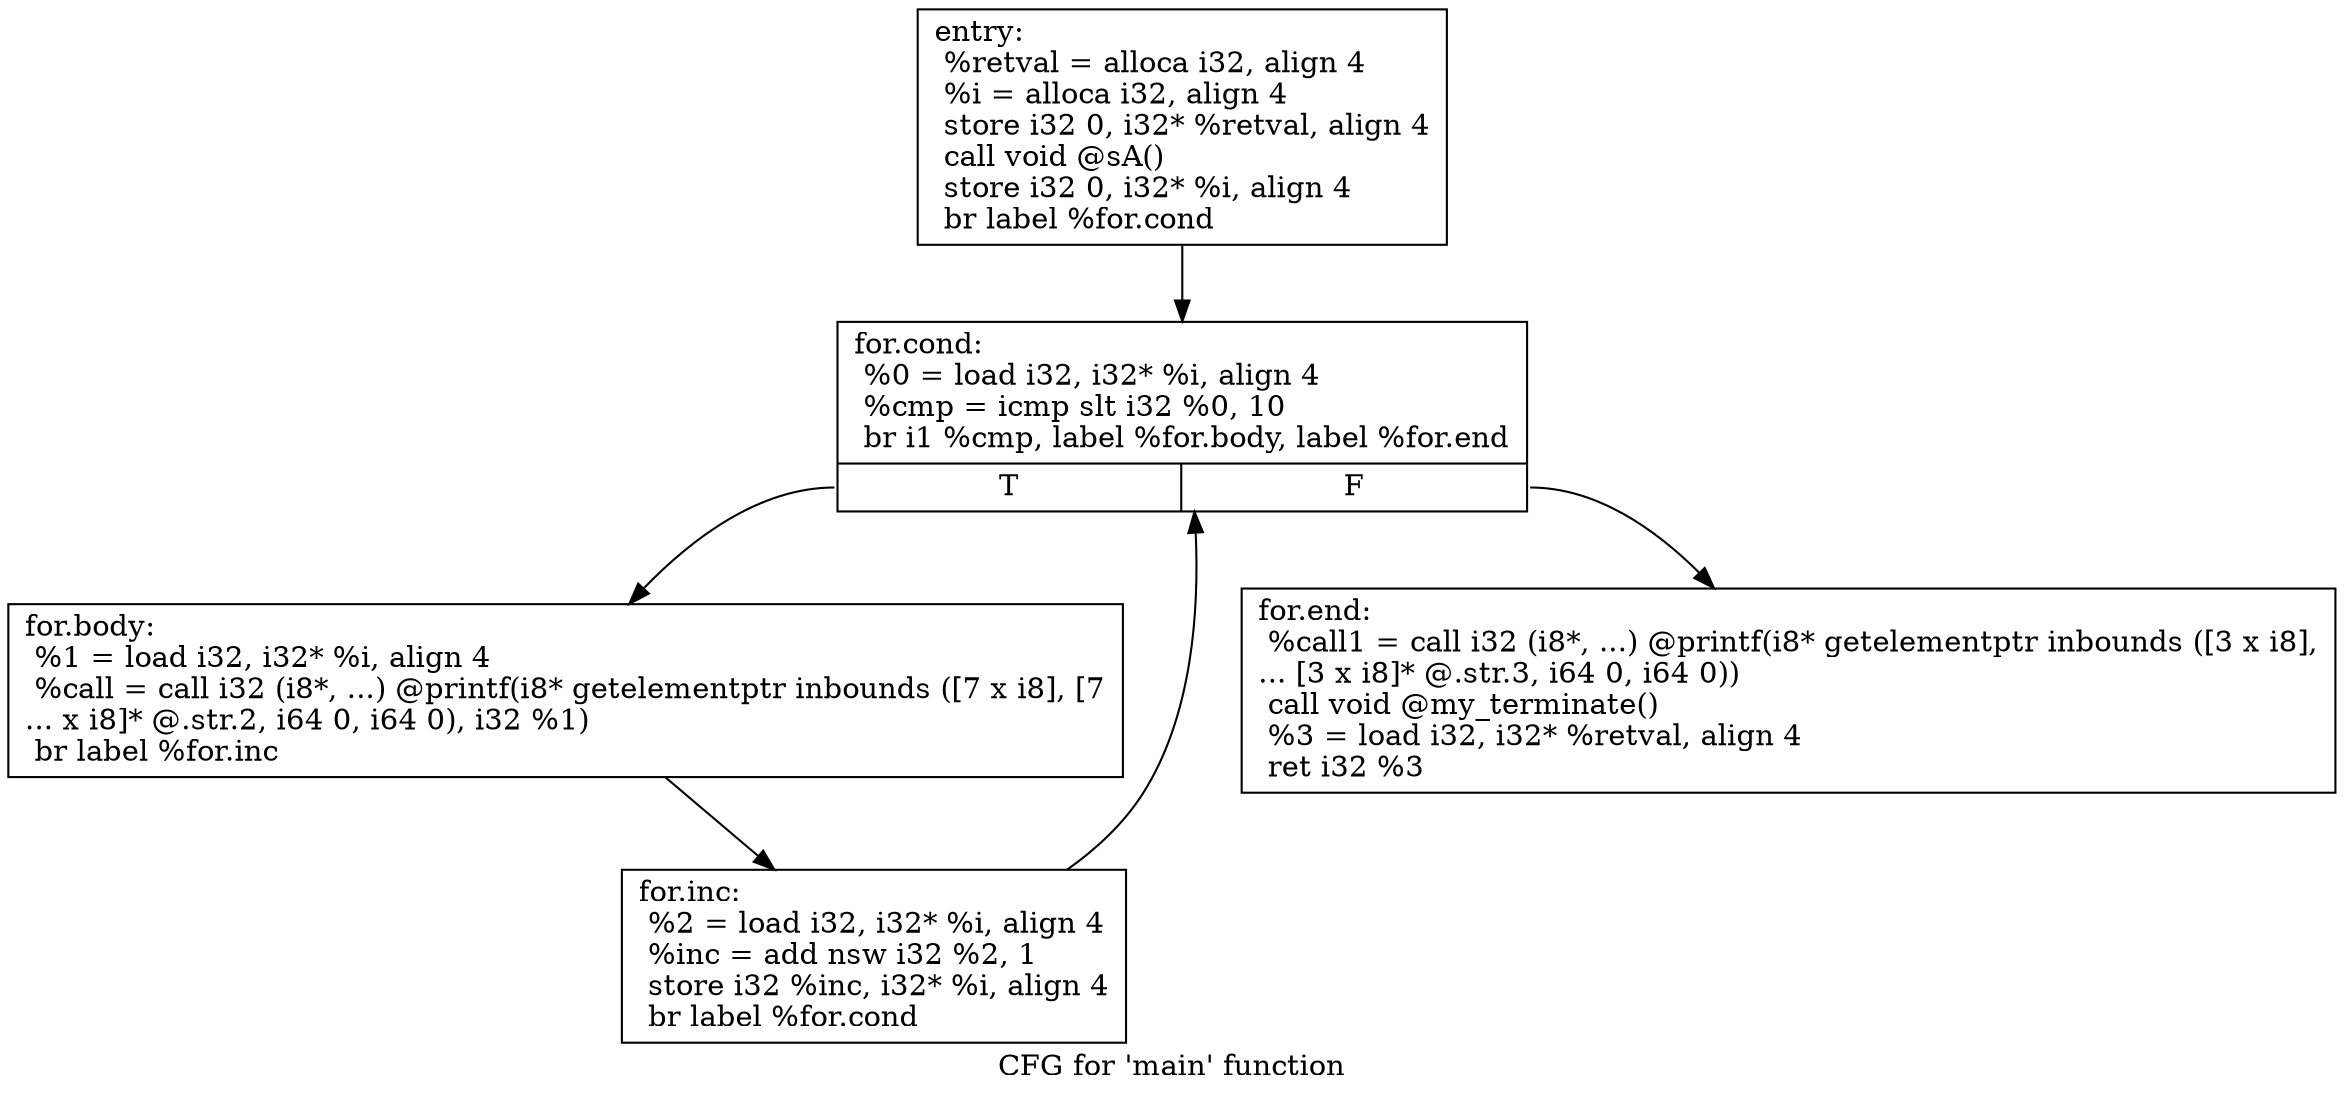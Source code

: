 digraph "CFG for 'main' function" {
	label="CFG for 'main' function";

	Node0x27664d0 [shape=record,label="{entry:\l  %retval = alloca i32, align 4\l  %i = alloca i32, align 4\l  store i32 0, i32* %retval, align 4\l  call void @sA()\l  store i32 0, i32* %i, align 4\l  br label %for.cond\l}"];
	Node0x27664d0 -> Node0x27668c0;
	Node0x27668c0 [shape=record,label="{for.cond:                                         \l  %0 = load i32, i32* %i, align 4\l  %cmp = icmp slt i32 %0, 10\l  br i1 %cmp, label %for.body, label %for.end\l|{<s0>T|<s1>F}}"];
	Node0x27668c0:s0 -> Node0x2766ae0;
	Node0x27668c0:s1 -> Node0x2766bc0;
	Node0x2766ae0 [shape=record,label="{for.body:                                         \l  %1 = load i32, i32* %i, align 4\l  %call = call i32 (i8*, ...) @printf(i8* getelementptr inbounds ([7 x i8], [7\l... x i8]* @.str.2, i64 0, i64 0), i32 %1)\l  br label %for.inc\l}"];
	Node0x2766ae0 -> Node0x2766e20;
	Node0x2766e20 [shape=record,label="{for.inc:                                          \l  %2 = load i32, i32* %i, align 4\l  %inc = add nsw i32 %2, 1\l  store i32 %inc, i32* %i, align 4\l  br label %for.cond\l}"];
	Node0x2766e20 -> Node0x27668c0;
	Node0x2766bc0 [shape=record,label="{for.end:                                          \l  %call1 = call i32 (i8*, ...) @printf(i8* getelementptr inbounds ([3 x i8],\l... [3 x i8]* @.str.3, i64 0, i64 0))\l  call void @my_terminate()\l  %3 = load i32, i32* %retval, align 4\l  ret i32 %3\l}"];
}
